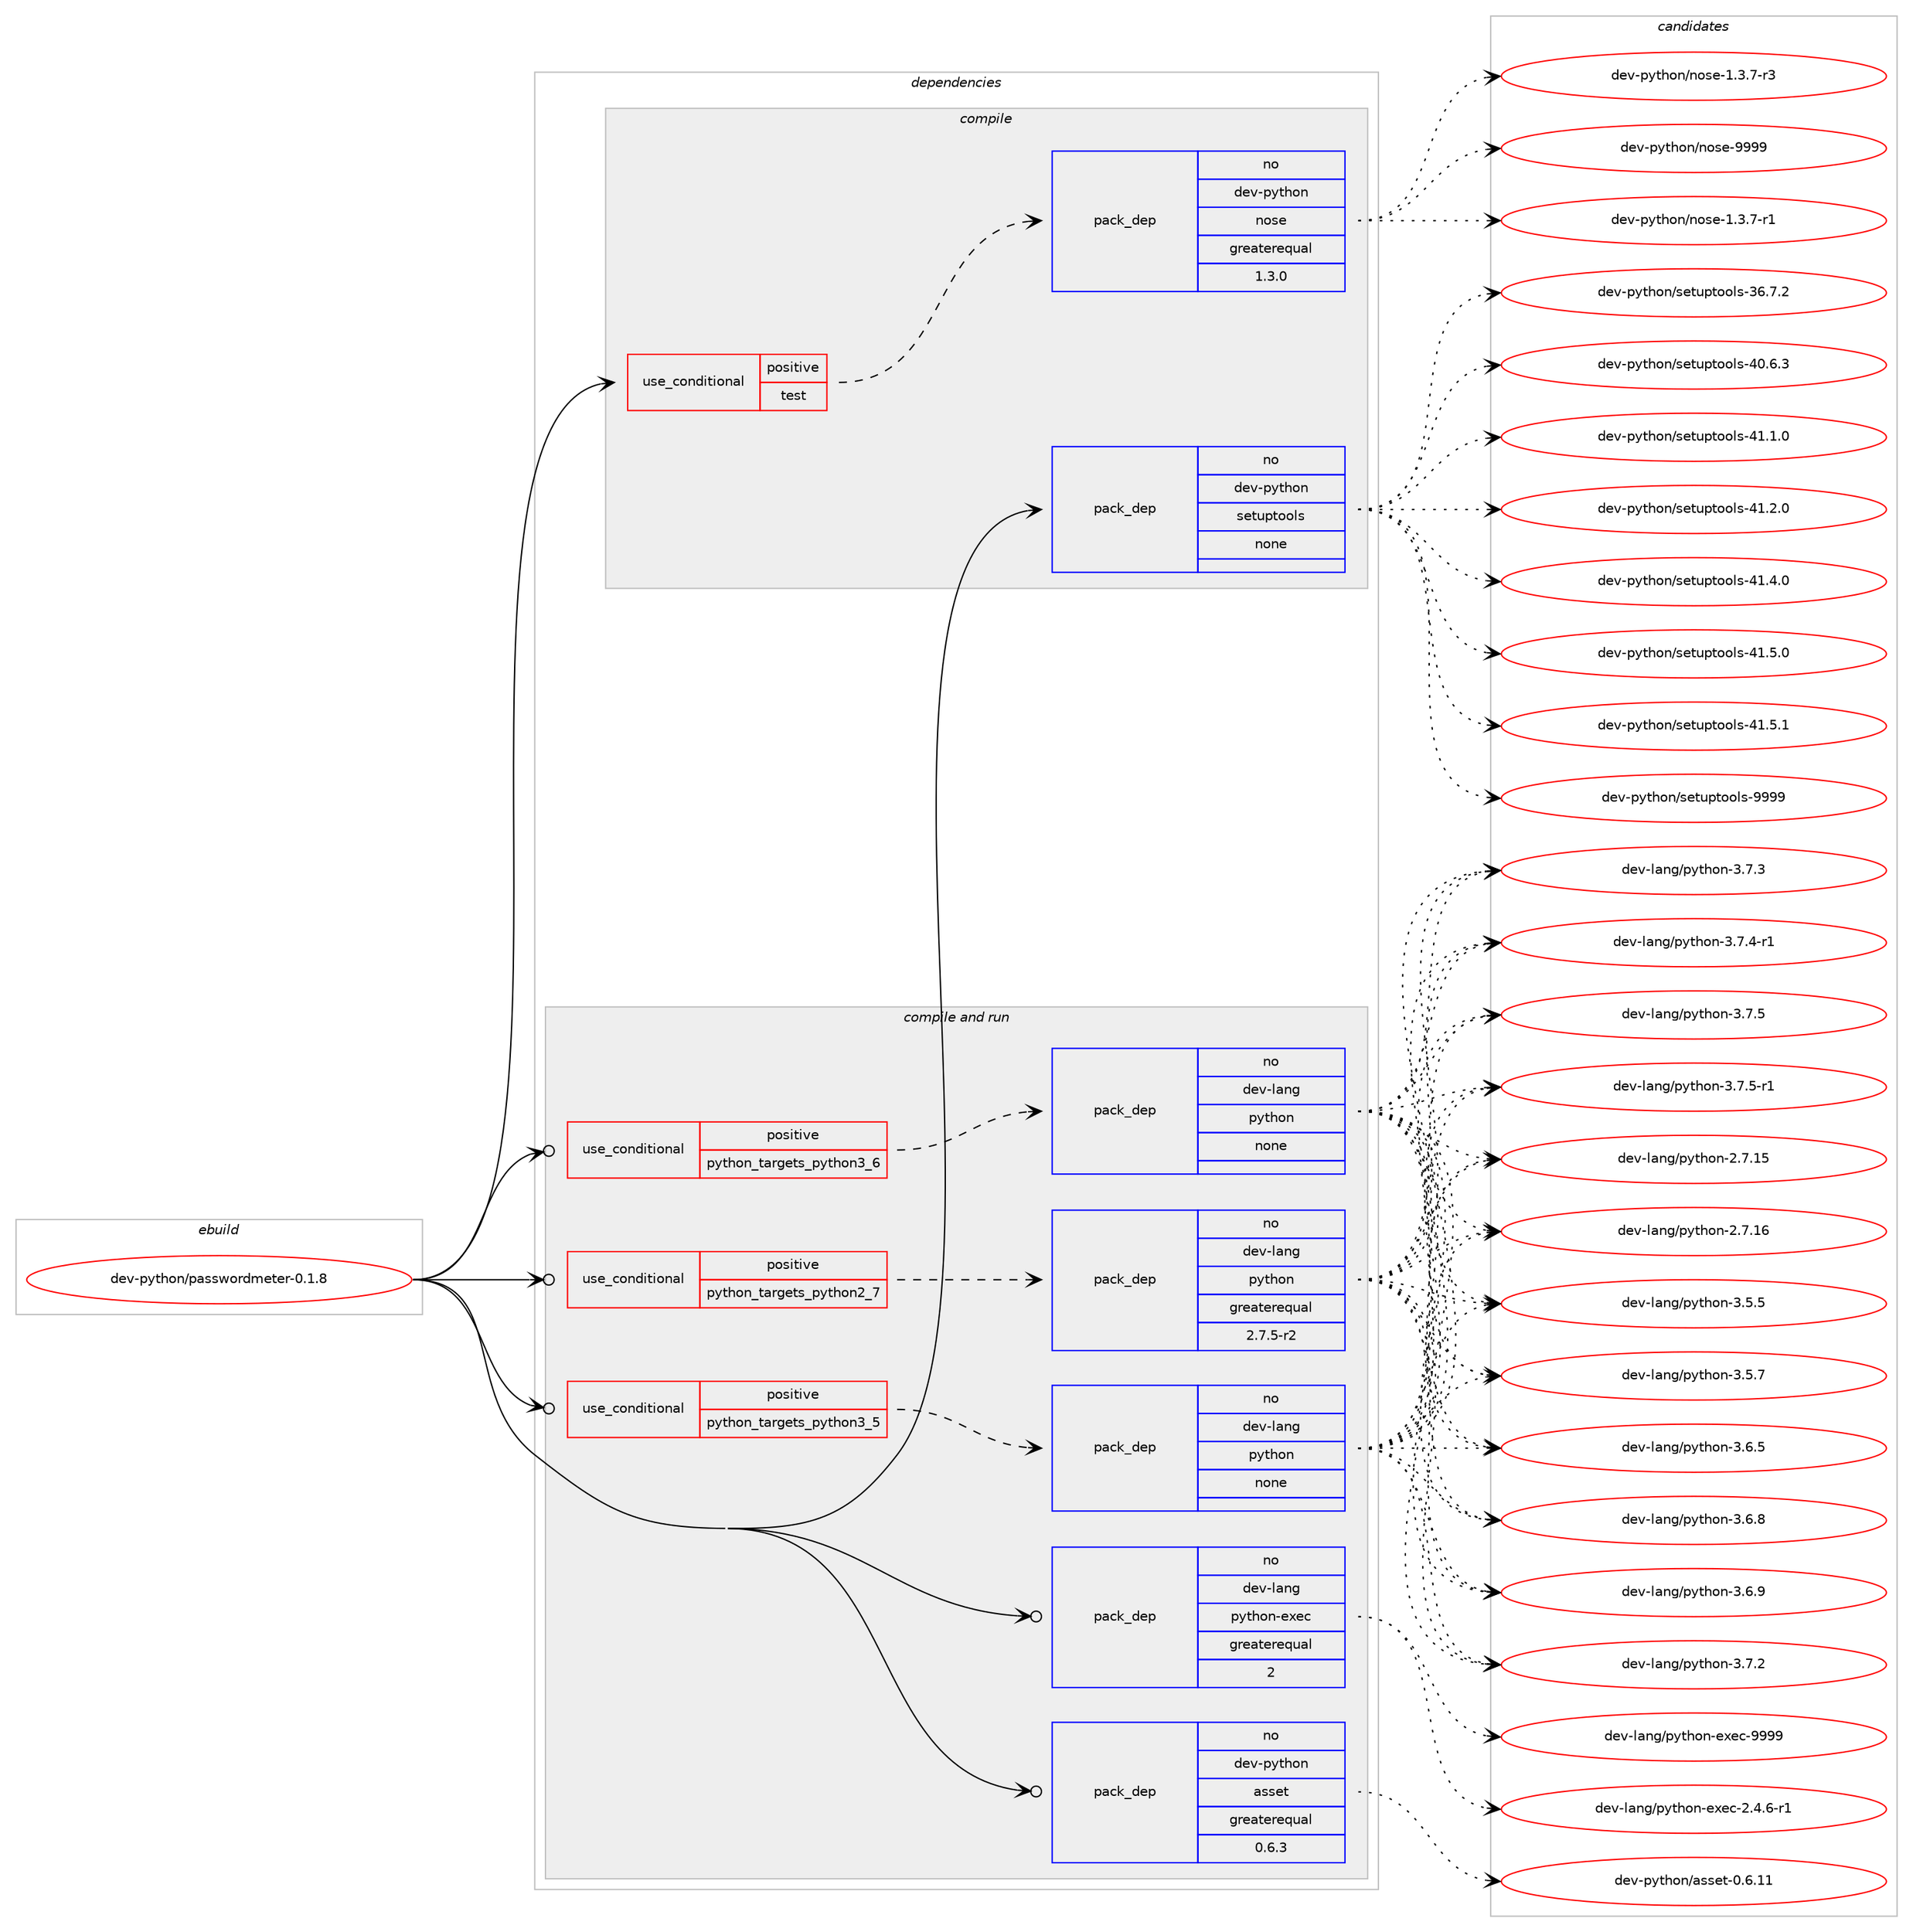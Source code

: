 digraph prolog {

# *************
# Graph options
# *************

newrank=true;
concentrate=true;
compound=true;
graph [rankdir=LR,fontname=Helvetica,fontsize=10,ranksep=1.5];#, ranksep=2.5, nodesep=0.2];
edge  [arrowhead=vee];
node  [fontname=Helvetica,fontsize=10];

# **********
# The ebuild
# **********

subgraph cluster_leftcol {
color=gray;
rank=same;
label=<<i>ebuild</i>>;
id [label="dev-python/passwordmeter-0.1.8", color=red, width=4, href="../dev-python/passwordmeter-0.1.8.svg"];
}

# ****************
# The dependencies
# ****************

subgraph cluster_midcol {
color=gray;
label=<<i>dependencies</i>>;
subgraph cluster_compile {
fillcolor="#eeeeee";
style=filled;
label=<<i>compile</i>>;
subgraph cond144130 {
dependency620847 [label=<<TABLE BORDER="0" CELLBORDER="1" CELLSPACING="0" CELLPADDING="4"><TR><TD ROWSPAN="3" CELLPADDING="10">use_conditional</TD></TR><TR><TD>positive</TD></TR><TR><TD>test</TD></TR></TABLE>>, shape=none, color=red];
subgraph pack464877 {
dependency620848 [label=<<TABLE BORDER="0" CELLBORDER="1" CELLSPACING="0" CELLPADDING="4" WIDTH="220"><TR><TD ROWSPAN="6" CELLPADDING="30">pack_dep</TD></TR><TR><TD WIDTH="110">no</TD></TR><TR><TD>dev-python</TD></TR><TR><TD>nose</TD></TR><TR><TD>greaterequal</TD></TR><TR><TD>1.3.0</TD></TR></TABLE>>, shape=none, color=blue];
}
dependency620847:e -> dependency620848:w [weight=20,style="dashed",arrowhead="vee"];
}
id:e -> dependency620847:w [weight=20,style="solid",arrowhead="vee"];
subgraph pack464878 {
dependency620849 [label=<<TABLE BORDER="0" CELLBORDER="1" CELLSPACING="0" CELLPADDING="4" WIDTH="220"><TR><TD ROWSPAN="6" CELLPADDING="30">pack_dep</TD></TR><TR><TD WIDTH="110">no</TD></TR><TR><TD>dev-python</TD></TR><TR><TD>setuptools</TD></TR><TR><TD>none</TD></TR><TR><TD></TD></TR></TABLE>>, shape=none, color=blue];
}
id:e -> dependency620849:w [weight=20,style="solid",arrowhead="vee"];
}
subgraph cluster_compileandrun {
fillcolor="#eeeeee";
style=filled;
label=<<i>compile and run</i>>;
subgraph cond144131 {
dependency620850 [label=<<TABLE BORDER="0" CELLBORDER="1" CELLSPACING="0" CELLPADDING="4"><TR><TD ROWSPAN="3" CELLPADDING="10">use_conditional</TD></TR><TR><TD>positive</TD></TR><TR><TD>python_targets_python2_7</TD></TR></TABLE>>, shape=none, color=red];
subgraph pack464879 {
dependency620851 [label=<<TABLE BORDER="0" CELLBORDER="1" CELLSPACING="0" CELLPADDING="4" WIDTH="220"><TR><TD ROWSPAN="6" CELLPADDING="30">pack_dep</TD></TR><TR><TD WIDTH="110">no</TD></TR><TR><TD>dev-lang</TD></TR><TR><TD>python</TD></TR><TR><TD>greaterequal</TD></TR><TR><TD>2.7.5-r2</TD></TR></TABLE>>, shape=none, color=blue];
}
dependency620850:e -> dependency620851:w [weight=20,style="dashed",arrowhead="vee"];
}
id:e -> dependency620850:w [weight=20,style="solid",arrowhead="odotvee"];
subgraph cond144132 {
dependency620852 [label=<<TABLE BORDER="0" CELLBORDER="1" CELLSPACING="0" CELLPADDING="4"><TR><TD ROWSPAN="3" CELLPADDING="10">use_conditional</TD></TR><TR><TD>positive</TD></TR><TR><TD>python_targets_python3_5</TD></TR></TABLE>>, shape=none, color=red];
subgraph pack464880 {
dependency620853 [label=<<TABLE BORDER="0" CELLBORDER="1" CELLSPACING="0" CELLPADDING="4" WIDTH="220"><TR><TD ROWSPAN="6" CELLPADDING="30">pack_dep</TD></TR><TR><TD WIDTH="110">no</TD></TR><TR><TD>dev-lang</TD></TR><TR><TD>python</TD></TR><TR><TD>none</TD></TR><TR><TD></TD></TR></TABLE>>, shape=none, color=blue];
}
dependency620852:e -> dependency620853:w [weight=20,style="dashed",arrowhead="vee"];
}
id:e -> dependency620852:w [weight=20,style="solid",arrowhead="odotvee"];
subgraph cond144133 {
dependency620854 [label=<<TABLE BORDER="0" CELLBORDER="1" CELLSPACING="0" CELLPADDING="4"><TR><TD ROWSPAN="3" CELLPADDING="10">use_conditional</TD></TR><TR><TD>positive</TD></TR><TR><TD>python_targets_python3_6</TD></TR></TABLE>>, shape=none, color=red];
subgraph pack464881 {
dependency620855 [label=<<TABLE BORDER="0" CELLBORDER="1" CELLSPACING="0" CELLPADDING="4" WIDTH="220"><TR><TD ROWSPAN="6" CELLPADDING="30">pack_dep</TD></TR><TR><TD WIDTH="110">no</TD></TR><TR><TD>dev-lang</TD></TR><TR><TD>python</TD></TR><TR><TD>none</TD></TR><TR><TD></TD></TR></TABLE>>, shape=none, color=blue];
}
dependency620854:e -> dependency620855:w [weight=20,style="dashed",arrowhead="vee"];
}
id:e -> dependency620854:w [weight=20,style="solid",arrowhead="odotvee"];
subgraph pack464882 {
dependency620856 [label=<<TABLE BORDER="0" CELLBORDER="1" CELLSPACING="0" CELLPADDING="4" WIDTH="220"><TR><TD ROWSPAN="6" CELLPADDING="30">pack_dep</TD></TR><TR><TD WIDTH="110">no</TD></TR><TR><TD>dev-lang</TD></TR><TR><TD>python-exec</TD></TR><TR><TD>greaterequal</TD></TR><TR><TD>2</TD></TR></TABLE>>, shape=none, color=blue];
}
id:e -> dependency620856:w [weight=20,style="solid",arrowhead="odotvee"];
subgraph pack464883 {
dependency620857 [label=<<TABLE BORDER="0" CELLBORDER="1" CELLSPACING="0" CELLPADDING="4" WIDTH="220"><TR><TD ROWSPAN="6" CELLPADDING="30">pack_dep</TD></TR><TR><TD WIDTH="110">no</TD></TR><TR><TD>dev-python</TD></TR><TR><TD>asset</TD></TR><TR><TD>greaterequal</TD></TR><TR><TD>0.6.3</TD></TR></TABLE>>, shape=none, color=blue];
}
id:e -> dependency620857:w [weight=20,style="solid",arrowhead="odotvee"];
}
subgraph cluster_run {
fillcolor="#eeeeee";
style=filled;
label=<<i>run</i>>;
}
}

# **************
# The candidates
# **************

subgraph cluster_choices {
rank=same;
color=gray;
label=<<i>candidates</i>>;

subgraph choice464877 {
color=black;
nodesep=1;
choice10010111845112121116104111110471101111151014549465146554511449 [label="dev-python/nose-1.3.7-r1", color=red, width=4,href="../dev-python/nose-1.3.7-r1.svg"];
choice10010111845112121116104111110471101111151014549465146554511451 [label="dev-python/nose-1.3.7-r3", color=red, width=4,href="../dev-python/nose-1.3.7-r3.svg"];
choice10010111845112121116104111110471101111151014557575757 [label="dev-python/nose-9999", color=red, width=4,href="../dev-python/nose-9999.svg"];
dependency620848:e -> choice10010111845112121116104111110471101111151014549465146554511449:w [style=dotted,weight="100"];
dependency620848:e -> choice10010111845112121116104111110471101111151014549465146554511451:w [style=dotted,weight="100"];
dependency620848:e -> choice10010111845112121116104111110471101111151014557575757:w [style=dotted,weight="100"];
}
subgraph choice464878 {
color=black;
nodesep=1;
choice100101118451121211161041111104711510111611711211611111110811545515446554650 [label="dev-python/setuptools-36.7.2", color=red, width=4,href="../dev-python/setuptools-36.7.2.svg"];
choice100101118451121211161041111104711510111611711211611111110811545524846544651 [label="dev-python/setuptools-40.6.3", color=red, width=4,href="../dev-python/setuptools-40.6.3.svg"];
choice100101118451121211161041111104711510111611711211611111110811545524946494648 [label="dev-python/setuptools-41.1.0", color=red, width=4,href="../dev-python/setuptools-41.1.0.svg"];
choice100101118451121211161041111104711510111611711211611111110811545524946504648 [label="dev-python/setuptools-41.2.0", color=red, width=4,href="../dev-python/setuptools-41.2.0.svg"];
choice100101118451121211161041111104711510111611711211611111110811545524946524648 [label="dev-python/setuptools-41.4.0", color=red, width=4,href="../dev-python/setuptools-41.4.0.svg"];
choice100101118451121211161041111104711510111611711211611111110811545524946534648 [label="dev-python/setuptools-41.5.0", color=red, width=4,href="../dev-python/setuptools-41.5.0.svg"];
choice100101118451121211161041111104711510111611711211611111110811545524946534649 [label="dev-python/setuptools-41.5.1", color=red, width=4,href="../dev-python/setuptools-41.5.1.svg"];
choice10010111845112121116104111110471151011161171121161111111081154557575757 [label="dev-python/setuptools-9999", color=red, width=4,href="../dev-python/setuptools-9999.svg"];
dependency620849:e -> choice100101118451121211161041111104711510111611711211611111110811545515446554650:w [style=dotted,weight="100"];
dependency620849:e -> choice100101118451121211161041111104711510111611711211611111110811545524846544651:w [style=dotted,weight="100"];
dependency620849:e -> choice100101118451121211161041111104711510111611711211611111110811545524946494648:w [style=dotted,weight="100"];
dependency620849:e -> choice100101118451121211161041111104711510111611711211611111110811545524946504648:w [style=dotted,weight="100"];
dependency620849:e -> choice100101118451121211161041111104711510111611711211611111110811545524946524648:w [style=dotted,weight="100"];
dependency620849:e -> choice100101118451121211161041111104711510111611711211611111110811545524946534648:w [style=dotted,weight="100"];
dependency620849:e -> choice100101118451121211161041111104711510111611711211611111110811545524946534649:w [style=dotted,weight="100"];
dependency620849:e -> choice10010111845112121116104111110471151011161171121161111111081154557575757:w [style=dotted,weight="100"];
}
subgraph choice464879 {
color=black;
nodesep=1;
choice10010111845108971101034711212111610411111045504655464953 [label="dev-lang/python-2.7.15", color=red, width=4,href="../dev-lang/python-2.7.15.svg"];
choice10010111845108971101034711212111610411111045504655464954 [label="dev-lang/python-2.7.16", color=red, width=4,href="../dev-lang/python-2.7.16.svg"];
choice100101118451089711010347112121116104111110455146534653 [label="dev-lang/python-3.5.5", color=red, width=4,href="../dev-lang/python-3.5.5.svg"];
choice100101118451089711010347112121116104111110455146534655 [label="dev-lang/python-3.5.7", color=red, width=4,href="../dev-lang/python-3.5.7.svg"];
choice100101118451089711010347112121116104111110455146544653 [label="dev-lang/python-3.6.5", color=red, width=4,href="../dev-lang/python-3.6.5.svg"];
choice100101118451089711010347112121116104111110455146544656 [label="dev-lang/python-3.6.8", color=red, width=4,href="../dev-lang/python-3.6.8.svg"];
choice100101118451089711010347112121116104111110455146544657 [label="dev-lang/python-3.6.9", color=red, width=4,href="../dev-lang/python-3.6.9.svg"];
choice100101118451089711010347112121116104111110455146554650 [label="dev-lang/python-3.7.2", color=red, width=4,href="../dev-lang/python-3.7.2.svg"];
choice100101118451089711010347112121116104111110455146554651 [label="dev-lang/python-3.7.3", color=red, width=4,href="../dev-lang/python-3.7.3.svg"];
choice1001011184510897110103471121211161041111104551465546524511449 [label="dev-lang/python-3.7.4-r1", color=red, width=4,href="../dev-lang/python-3.7.4-r1.svg"];
choice100101118451089711010347112121116104111110455146554653 [label="dev-lang/python-3.7.5", color=red, width=4,href="../dev-lang/python-3.7.5.svg"];
choice1001011184510897110103471121211161041111104551465546534511449 [label="dev-lang/python-3.7.5-r1", color=red, width=4,href="../dev-lang/python-3.7.5-r1.svg"];
dependency620851:e -> choice10010111845108971101034711212111610411111045504655464953:w [style=dotted,weight="100"];
dependency620851:e -> choice10010111845108971101034711212111610411111045504655464954:w [style=dotted,weight="100"];
dependency620851:e -> choice100101118451089711010347112121116104111110455146534653:w [style=dotted,weight="100"];
dependency620851:e -> choice100101118451089711010347112121116104111110455146534655:w [style=dotted,weight="100"];
dependency620851:e -> choice100101118451089711010347112121116104111110455146544653:w [style=dotted,weight="100"];
dependency620851:e -> choice100101118451089711010347112121116104111110455146544656:w [style=dotted,weight="100"];
dependency620851:e -> choice100101118451089711010347112121116104111110455146544657:w [style=dotted,weight="100"];
dependency620851:e -> choice100101118451089711010347112121116104111110455146554650:w [style=dotted,weight="100"];
dependency620851:e -> choice100101118451089711010347112121116104111110455146554651:w [style=dotted,weight="100"];
dependency620851:e -> choice1001011184510897110103471121211161041111104551465546524511449:w [style=dotted,weight="100"];
dependency620851:e -> choice100101118451089711010347112121116104111110455146554653:w [style=dotted,weight="100"];
dependency620851:e -> choice1001011184510897110103471121211161041111104551465546534511449:w [style=dotted,weight="100"];
}
subgraph choice464880 {
color=black;
nodesep=1;
choice10010111845108971101034711212111610411111045504655464953 [label="dev-lang/python-2.7.15", color=red, width=4,href="../dev-lang/python-2.7.15.svg"];
choice10010111845108971101034711212111610411111045504655464954 [label="dev-lang/python-2.7.16", color=red, width=4,href="../dev-lang/python-2.7.16.svg"];
choice100101118451089711010347112121116104111110455146534653 [label="dev-lang/python-3.5.5", color=red, width=4,href="../dev-lang/python-3.5.5.svg"];
choice100101118451089711010347112121116104111110455146534655 [label="dev-lang/python-3.5.7", color=red, width=4,href="../dev-lang/python-3.5.7.svg"];
choice100101118451089711010347112121116104111110455146544653 [label="dev-lang/python-3.6.5", color=red, width=4,href="../dev-lang/python-3.6.5.svg"];
choice100101118451089711010347112121116104111110455146544656 [label="dev-lang/python-3.6.8", color=red, width=4,href="../dev-lang/python-3.6.8.svg"];
choice100101118451089711010347112121116104111110455146544657 [label="dev-lang/python-3.6.9", color=red, width=4,href="../dev-lang/python-3.6.9.svg"];
choice100101118451089711010347112121116104111110455146554650 [label="dev-lang/python-3.7.2", color=red, width=4,href="../dev-lang/python-3.7.2.svg"];
choice100101118451089711010347112121116104111110455146554651 [label="dev-lang/python-3.7.3", color=red, width=4,href="../dev-lang/python-3.7.3.svg"];
choice1001011184510897110103471121211161041111104551465546524511449 [label="dev-lang/python-3.7.4-r1", color=red, width=4,href="../dev-lang/python-3.7.4-r1.svg"];
choice100101118451089711010347112121116104111110455146554653 [label="dev-lang/python-3.7.5", color=red, width=4,href="../dev-lang/python-3.7.5.svg"];
choice1001011184510897110103471121211161041111104551465546534511449 [label="dev-lang/python-3.7.5-r1", color=red, width=4,href="../dev-lang/python-3.7.5-r1.svg"];
dependency620853:e -> choice10010111845108971101034711212111610411111045504655464953:w [style=dotted,weight="100"];
dependency620853:e -> choice10010111845108971101034711212111610411111045504655464954:w [style=dotted,weight="100"];
dependency620853:e -> choice100101118451089711010347112121116104111110455146534653:w [style=dotted,weight="100"];
dependency620853:e -> choice100101118451089711010347112121116104111110455146534655:w [style=dotted,weight="100"];
dependency620853:e -> choice100101118451089711010347112121116104111110455146544653:w [style=dotted,weight="100"];
dependency620853:e -> choice100101118451089711010347112121116104111110455146544656:w [style=dotted,weight="100"];
dependency620853:e -> choice100101118451089711010347112121116104111110455146544657:w [style=dotted,weight="100"];
dependency620853:e -> choice100101118451089711010347112121116104111110455146554650:w [style=dotted,weight="100"];
dependency620853:e -> choice100101118451089711010347112121116104111110455146554651:w [style=dotted,weight="100"];
dependency620853:e -> choice1001011184510897110103471121211161041111104551465546524511449:w [style=dotted,weight="100"];
dependency620853:e -> choice100101118451089711010347112121116104111110455146554653:w [style=dotted,weight="100"];
dependency620853:e -> choice1001011184510897110103471121211161041111104551465546534511449:w [style=dotted,weight="100"];
}
subgraph choice464881 {
color=black;
nodesep=1;
choice10010111845108971101034711212111610411111045504655464953 [label="dev-lang/python-2.7.15", color=red, width=4,href="../dev-lang/python-2.7.15.svg"];
choice10010111845108971101034711212111610411111045504655464954 [label="dev-lang/python-2.7.16", color=red, width=4,href="../dev-lang/python-2.7.16.svg"];
choice100101118451089711010347112121116104111110455146534653 [label="dev-lang/python-3.5.5", color=red, width=4,href="../dev-lang/python-3.5.5.svg"];
choice100101118451089711010347112121116104111110455146534655 [label="dev-lang/python-3.5.7", color=red, width=4,href="../dev-lang/python-3.5.7.svg"];
choice100101118451089711010347112121116104111110455146544653 [label="dev-lang/python-3.6.5", color=red, width=4,href="../dev-lang/python-3.6.5.svg"];
choice100101118451089711010347112121116104111110455146544656 [label="dev-lang/python-3.6.8", color=red, width=4,href="../dev-lang/python-3.6.8.svg"];
choice100101118451089711010347112121116104111110455146544657 [label="dev-lang/python-3.6.9", color=red, width=4,href="../dev-lang/python-3.6.9.svg"];
choice100101118451089711010347112121116104111110455146554650 [label="dev-lang/python-3.7.2", color=red, width=4,href="../dev-lang/python-3.7.2.svg"];
choice100101118451089711010347112121116104111110455146554651 [label="dev-lang/python-3.7.3", color=red, width=4,href="../dev-lang/python-3.7.3.svg"];
choice1001011184510897110103471121211161041111104551465546524511449 [label="dev-lang/python-3.7.4-r1", color=red, width=4,href="../dev-lang/python-3.7.4-r1.svg"];
choice100101118451089711010347112121116104111110455146554653 [label="dev-lang/python-3.7.5", color=red, width=4,href="../dev-lang/python-3.7.5.svg"];
choice1001011184510897110103471121211161041111104551465546534511449 [label="dev-lang/python-3.7.5-r1", color=red, width=4,href="../dev-lang/python-3.7.5-r1.svg"];
dependency620855:e -> choice10010111845108971101034711212111610411111045504655464953:w [style=dotted,weight="100"];
dependency620855:e -> choice10010111845108971101034711212111610411111045504655464954:w [style=dotted,weight="100"];
dependency620855:e -> choice100101118451089711010347112121116104111110455146534653:w [style=dotted,weight="100"];
dependency620855:e -> choice100101118451089711010347112121116104111110455146534655:w [style=dotted,weight="100"];
dependency620855:e -> choice100101118451089711010347112121116104111110455146544653:w [style=dotted,weight="100"];
dependency620855:e -> choice100101118451089711010347112121116104111110455146544656:w [style=dotted,weight="100"];
dependency620855:e -> choice100101118451089711010347112121116104111110455146544657:w [style=dotted,weight="100"];
dependency620855:e -> choice100101118451089711010347112121116104111110455146554650:w [style=dotted,weight="100"];
dependency620855:e -> choice100101118451089711010347112121116104111110455146554651:w [style=dotted,weight="100"];
dependency620855:e -> choice1001011184510897110103471121211161041111104551465546524511449:w [style=dotted,weight="100"];
dependency620855:e -> choice100101118451089711010347112121116104111110455146554653:w [style=dotted,weight="100"];
dependency620855:e -> choice1001011184510897110103471121211161041111104551465546534511449:w [style=dotted,weight="100"];
}
subgraph choice464882 {
color=black;
nodesep=1;
choice10010111845108971101034711212111610411111045101120101994550465246544511449 [label="dev-lang/python-exec-2.4.6-r1", color=red, width=4,href="../dev-lang/python-exec-2.4.6-r1.svg"];
choice10010111845108971101034711212111610411111045101120101994557575757 [label="dev-lang/python-exec-9999", color=red, width=4,href="../dev-lang/python-exec-9999.svg"];
dependency620856:e -> choice10010111845108971101034711212111610411111045101120101994550465246544511449:w [style=dotted,weight="100"];
dependency620856:e -> choice10010111845108971101034711212111610411111045101120101994557575757:w [style=dotted,weight="100"];
}
subgraph choice464883 {
color=black;
nodesep=1;
choice10010111845112121116104111110479711511510111645484654464949 [label="dev-python/asset-0.6.11", color=red, width=4,href="../dev-python/asset-0.6.11.svg"];
dependency620857:e -> choice10010111845112121116104111110479711511510111645484654464949:w [style=dotted,weight="100"];
}
}

}
